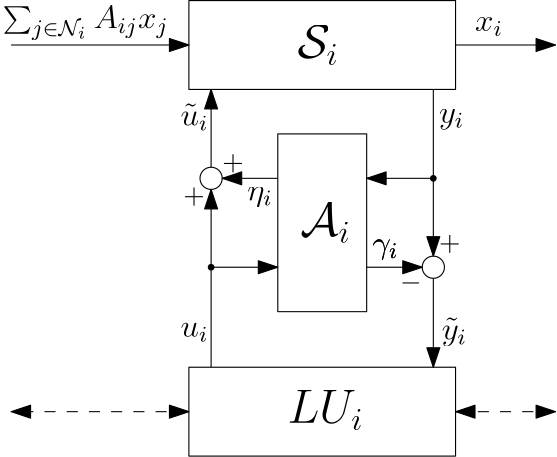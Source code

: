 <?xml version="1.0"?>
<!DOCTYPE ipe SYSTEM "ipe.dtd">
<ipe version="70206" creator="Ipe 7.2.7">
<info created="D:20180618163127" modified="D:20190607112458"/>
<ipestyle name="basic">
<symbol name="arrow/arc(spx)">
<path stroke="sym-stroke" fill="sym-stroke" pen="sym-pen">
0 0 m
-1 0.333 l
-1 -0.333 l
h
</path>
</symbol>
<symbol name="arrow/farc(spx)">
<path stroke="sym-stroke" fill="white" pen="sym-pen">
0 0 m
-1 0.333 l
-1 -0.333 l
h
</path>
</symbol>
<symbol name="arrow/ptarc(spx)">
<path stroke="sym-stroke" fill="sym-stroke" pen="sym-pen">
0 0 m
-1 0.333 l
-0.8 0 l
-1 -0.333 l
h
</path>
</symbol>
<symbol name="arrow/fptarc(spx)">
<path stroke="sym-stroke" fill="white" pen="sym-pen">
0 0 m
-1 0.333 l
-0.8 0 l
-1 -0.333 l
h
</path>
</symbol>
<symbol name="mark/circle(sx)" transformations="translations">
<path fill="sym-stroke">
0.6 0 0 0.6 0 0 e
0.4 0 0 0.4 0 0 e
</path>
</symbol>
<symbol name="mark/disk(sx)" transformations="translations">
<path fill="sym-stroke">
0.6 0 0 0.6 0 0 e
</path>
</symbol>
<symbol name="mark/fdisk(sfx)" transformations="translations">
<group>
<path fill="sym-fill">
0.5 0 0 0.5 0 0 e
</path>
<path fill="sym-stroke" fillrule="eofill">
0.6 0 0 0.6 0 0 e
0.4 0 0 0.4 0 0 e
</path>
</group>
</symbol>
<symbol name="mark/box(sx)" transformations="translations">
<path fill="sym-stroke" fillrule="eofill">
-0.6 -0.6 m
0.6 -0.6 l
0.6 0.6 l
-0.6 0.6 l
h
-0.4 -0.4 m
0.4 -0.4 l
0.4 0.4 l
-0.4 0.4 l
h
</path>
</symbol>
<symbol name="mark/square(sx)" transformations="translations">
<path fill="sym-stroke">
-0.6 -0.6 m
0.6 -0.6 l
0.6 0.6 l
-0.6 0.6 l
h
</path>
</symbol>
<symbol name="mark/fsquare(sfx)" transformations="translations">
<group>
<path fill="sym-fill">
-0.5 -0.5 m
0.5 -0.5 l
0.5 0.5 l
-0.5 0.5 l
h
</path>
<path fill="sym-stroke" fillrule="eofill">
-0.6 -0.6 m
0.6 -0.6 l
0.6 0.6 l
-0.6 0.6 l
h
-0.4 -0.4 m
0.4 -0.4 l
0.4 0.4 l
-0.4 0.4 l
h
</path>
</group>
</symbol>
<symbol name="mark/cross(sx)" transformations="translations">
<group>
<path fill="sym-stroke">
-0.43 -0.57 m
0.57 0.43 l
0.43 0.57 l
-0.57 -0.43 l
h
</path>
<path fill="sym-stroke">
-0.43 0.57 m
0.57 -0.43 l
0.43 -0.57 l
-0.57 0.43 l
h
</path>
</group>
</symbol>
<symbol name="arrow/fnormal(spx)">
<path stroke="sym-stroke" fill="white" pen="sym-pen">
0 0 m
-1 0.333 l
-1 -0.333 l
h
</path>
</symbol>
<symbol name="arrow/pointed(spx)">
<path stroke="sym-stroke" fill="sym-stroke" pen="sym-pen">
0 0 m
-1 0.333 l
-0.8 0 l
-1 -0.333 l
h
</path>
</symbol>
<symbol name="arrow/fpointed(spx)">
<path stroke="sym-stroke" fill="white" pen="sym-pen">
0 0 m
-1 0.333 l
-0.8 0 l
-1 -0.333 l
h
</path>
</symbol>
<symbol name="arrow/linear(spx)">
<path stroke="sym-stroke" pen="sym-pen">
-1 0.333 m
0 0 l
-1 -0.333 l
</path>
</symbol>
<symbol name="arrow/fdouble(spx)">
<path stroke="sym-stroke" fill="white" pen="sym-pen">
0 0 m
-1 0.333 l
-1 -0.333 l
h
-1 0 m
-2 0.333 l
-2 -0.333 l
h
</path>
</symbol>
<symbol name="arrow/double(spx)">
<path stroke="sym-stroke" fill="sym-stroke" pen="sym-pen">
0 0 m
-1 0.333 l
-1 -0.333 l
h
-1 0 m
-2 0.333 l
-2 -0.333 l
h
</path>
</symbol>
<pen name="heavier" value="0.8"/>
<pen name="fat" value="1.2"/>
<pen name="ultrafat" value="2"/>
<symbolsize name="large" value="5"/>
<symbolsize name="small" value="2"/>
<symbolsize name="tiny" value="1.1"/>
<arrowsize name="large" value="10"/>
<arrowsize name="small" value="5"/>
<arrowsize name="tiny" value="3"/>
<color name="red" value="1 0 0"/>
<color name="green" value="0 1 0"/>
<color name="blue" value="0 0 1"/>
<color name="yellow" value="1 1 0"/>
<color name="orange" value="1 0.647 0"/>
<color name="gold" value="1 0.843 0"/>
<color name="purple" value="0.627 0.125 0.941"/>
<color name="gray" value="0.745"/>
<color name="brown" value="0.647 0.165 0.165"/>
<color name="navy" value="0 0 0.502"/>
<color name="pink" value="1 0.753 0.796"/>
<color name="seagreen" value="0.18 0.545 0.341"/>
<color name="turquoise" value="0.251 0.878 0.816"/>
<color name="violet" value="0.933 0.51 0.933"/>
<color name="darkblue" value="0 0 0.545"/>
<color name="darkcyan" value="0 0.545 0.545"/>
<color name="darkgray" value="0.663"/>
<color name="darkgreen" value="0 0.392 0"/>
<color name="darkmagenta" value="0.545 0 0.545"/>
<color name="darkorange" value="1 0.549 0"/>
<color name="darkred" value="0.545 0 0"/>
<color name="lightblue" value="0.678 0.847 0.902"/>
<color name="lightcyan" value="0.878 1 1"/>
<color name="lightgray" value="0.827"/>
<color name="lightgreen" value="0.565 0.933 0.565"/>
<color name="lightyellow" value="1 1 0.878"/>
<dashstyle name="dashed" value="[4] 0"/>
<dashstyle name="dotted" value="[1 3] 0"/>
<dashstyle name="dash dotted" value="[4 2 1 2] 0"/>
<dashstyle name="dash dot dotted" value="[4 2 1 2 1 2] 0"/>
<textsize name="large" value="\large"/>
<textsize name="Large" value="\Large"/>
<textsize name="LARGE" value="\LARGE"/>
<textsize name="huge" value="\huge"/>
<textsize name="Huge" value="\Huge"/>
<textsize name="small" value="\small"/>
<textsize name="footnote" value="\footnotesize"/>
<textsize name="tiny" value="\tiny"/>
<textstyle name="center" begin="\begin{center}" end="\end{center}"/>
<textstyle name="itemize" begin="\begin{itemize}" end="\end{itemize}"/>
<textstyle name="item" begin="\begin{itemize}\item{}" end="\end{itemize}"/>
<gridsize name="4 pts" value="4"/>
<gridsize name="8 pts (~3 mm)" value="8"/>
<gridsize name="16 pts (~6 mm)" value="16"/>
<gridsize name="32 pts (~12 mm)" value="32"/>
<gridsize name="10 pts (~3.5 mm)" value="10"/>
<gridsize name="20 pts (~7 mm)" value="20"/>
<gridsize name="14 pts (~5 mm)" value="14"/>
<gridsize name="28 pts (~10 mm)" value="28"/>
<gridsize name="56 pts (~20 mm)" value="56"/>
<anglesize name="90 deg" value="90"/>
<anglesize name="60 deg" value="60"/>
<anglesize name="45 deg" value="45"/>
<anglesize name="30 deg" value="30"/>
<anglesize name="22.5 deg" value="22.5"/>
<opacity name="10%" value="0.1"/>
<opacity name="30%" value="0.3"/>
<opacity name="50%" value="0.5"/>
<opacity name="75%" value="0.75"/>
<tiling name="falling" angle="-60" step="4" width="1"/>
<tiling name="rising" angle="30" step="4" width="1"/>
</ipestyle>
<page>
<layer name="alpha"/>
<layer name="beta"/>
<layer name="chars"/>
<layer name="dots"/>
<layer name="aux"/>
<layer name="ecc"/>
<view layers="alpha beta chars dots ecc" active="ecc"/>
<path layer="alpha" matrix="-1.5 0 0 1 552 4" stroke="black">
128 720 m
128 688 l
192 688 l
192 720 l
h
</path>
<path matrix="-1 0 0 1 404 20" stroke="black">
4 0 0 4 132 640 e
</path>
<path matrix="-1.33333 0 0 2 530.667 -636" stroke="black">
152 656 m
152 624 l
176 624 l
176 656 l
h
</path>
<path matrix="-1 0 0 1.36364 472 -246.182" stroke="black" arrow="normal/normal">
120 688 m
120 644 l
</path>
<path matrix="-1 0 0 1 472 -12" stroke="black" arrow="normal/normal">
144 640 m
124 640 l
</path>
<path matrix="-1 0 0 0.636364 472 254.182" stroke="black" arrow="normal/normal">
200 644 m
200 688 l
</path>
<path matrix="-1 0 0 1 472 20" stroke="black" arrow="normal/normal">
176 640 m
196 640 l
</path>
<text layer="chars" matrix="1 0 0 1 151.078 -8.592" transformations="translations" pos="152 712" stroke="black" type="label" width="14.917" height="11.766" depth="2.58" valign="baseline" size="LARGE" style="math">\mathcal S_i</text>
<text matrix="1 0 0 1 152.078 -72.592" transformations="translations" pos="152 712" stroke="black" type="label" width="18.238" height="11.766" depth="2.58" valign="baseline" size="LARGE" style="math">\mathcal{A}_i</text>
<text matrix="1 0 0 1 226 4" transformations="translations" pos="128 676" stroke="black" type="label" width="9.089" height="5.152" depth="2.32" valign="baseline" size="large" style="math">y_i</text>
<text matrix="1 0 0 1 202 -43" transformations="translations" pos="128 676" stroke="black" type="label" width="9.453" height="5.152" depth="2.32" valign="baseline" size="large" style="math">\gamma_i</text>
<text matrix="1 0 0 1 148 -13" transformations="translations" pos="128 676" stroke="black" type="label" width="7.749" height="5.812" depth="0.83" valign="baseline" style="math">+</text>
<text matrix="1 0 0 1 212 -56" transformations="translations" pos="128 676" stroke="black" type="label" width="7.749" height="5.812" depth="0.83" valign="baseline" style="math">-</text>
<text matrix="1 0 0 1 226 -42" transformations="translations" pos="128 676" stroke="black" type="label" width="7.749" height="5.812" depth="0.83" valign="baseline" style="math">+</text>
<text matrix="1 0 0 1 134 -25" transformations="translations" pos="128 676" stroke="black" type="label" width="7.749" height="5.812" depth="0.83" valign="baseline" style="math">+</text>
<text matrix="1 0 0 1 227 -74" transformations="translations" pos="128 676" stroke="black" type="label" width="9.089" height="7.939" depth="2.32" valign="baseline" size="large" style="math">\tilde y_i</text>
<text matrix="1 0 0 1 133 -73" transformations="translations" pos="128 676" stroke="black" type="label" width="10.044" height="5.151" depth="1.79" valign="baseline" size="large" style="math">u_i</text>
<text matrix="1 0 0 1 133 3" transformations="translations" pos="128 676" stroke="black" type="label" width="10.044" height="7.938" depth="1.79" valign="baseline" size="large" style="math">\tilde u_i</text>
<path layer="alpha" matrix="-1 0 0 1 472 20" stroke="black" arrow="normal/normal">
120 640 m
144 640 l
</path>
<path matrix="-1 0 0 1 472 20" stroke="black" arrow="normal/normal">
200 608 m
176 608 l
</path>
<text layer="chars" matrix="1 0 0 1 157 -24" transformations="translations" pos="128 676" stroke="black" type="label" width="9.157" height="5.152" depth="2.32" valign="baseline" size="large" style="math">\eta_i</text>
<path layer="alpha" matrix="-1 0 0 1 484 -12" stroke="black">
4 0 0 4 132 640 e
</path>
<use layer="dots" name="mark/disk(sx)" pos="272 628" size="small" stroke="black"/>
<use name="mark/disk(sx)" pos="352 660" size="small" stroke="black"/>
<text layer="chars" matrix="1 0 0 1 -92.5075 24" transformations="translations" pos="392 548" stroke="black" type="label" width="27.409" height="11.766" depth="2.58" valign="baseline" size="LARGE" style="math">LU_i</text>
<text matrix="1 0 0 1 202 -43" transformations="translations" pos="128 676" stroke="black" type="label" width="9.453" height="5.152" depth="2.32" valign="baseline" size="large" style="math">\gamma_i</text>
<path layer="alpha" matrix="-1 0 0 1 472 -4" stroke="black" rarrow="normal/normal">
208 712 m
272 712 l
</path>
<text layer="chars" matrix="1 0 0 1 69 38" transformations="translations" pos="128 676" stroke="black" type="label" width="59.7" height="8.17" depth="4.04" valign="baseline" size="large" style="math">\sum_{j \in \mathcal N_i} A_{ij}x_j</text>
<text matrix="1 0 0 1 239 37" transformations="translations" pos="128 676" stroke="black" type="label" width="10.033" height="5.151" depth="1.79" valign="baseline" size="large" style="math">x_i</text>
<path layer="alpha" matrix="-0.5625 0 0 1 513 -4" stroke="black" rarrow="normal/normal">
208 712 m
272 712 l
</path>
<path matrix="-1.5 0 0 1 552 -128" stroke="black">
128 720 m
128 688 l
192 688 l
192 720 l
h
</path>
<path stroke="black" arrow="normal/normal">
352 624 m
352 592 l
</path>
<path matrix="1 0 0 1.06667 0 -39.4667" stroke="black" arrow="normal/normal">
272 592 m
272 652 l
</path>
<path layer="aux" matrix="-0.9375 0 0 1 459 64" stroke="black" dash="dashed" rarrow="normal/normal">
208 520 m
272 520 l
</path>
<path matrix="-0.5625 0 0 1 513 64" stroke="black" dash="dashed" rarrow="normal/normal">
208 520 m
272 520 l
</path>
<text matrix="1 0 0 1 77 -86" transformations="translations" pos="128 676" stroke="black" type="label" width="50.069" height="9.868" depth="4.51" valign="baseline" size="large" style="math">\hat x^d_{j}, j \in \mathcal N_i</text>
<text matrix="1 0 0 1 77 -119" transformations="translations" pos="128 676" stroke="black" type="label" width="49.089" height="8.172" depth="3.34" valign="baseline" size="large" style="math">a_{j}, j \in \mathcal N_i</text>
<text matrix="1 0 0 1 245 -115" transformations="translations" pos="128 676" stroke="black" type="label" width="9.526" height="5.151" depth="1.79" valign="baseline" size="large" style="math">a_{i}</text>
<path matrix="-0.9375 0 0 1 459 48" stroke="black" dash="dashed" rarrow="normal/normal">
208 520 m
272 520 l
</path>
<path matrix="-0.5625 0 0 1 513 48" stroke="black" dash="dashed" rarrow="normal/normal">
208 520 m
272 520 l
</path>
<text matrix="1 0 0 1 245 -86" transformations="translations" pos="128 676" stroke="black" type="label" width="11.508" height="9.868" depth="4.51" valign="baseline" size="large" style="math">\hat x^d_{j}</text>
<path layer="ecc" stroke="black" dash="dashed" arrow="normal/normal" rarrow="normal/normal">
264 576 m
200 576 l
</path>
<path stroke="black" dash="dashed" arrow="normal/normal" rarrow="normal/normal">
396 576 m
360 576 l
</path>
</page>
</ipe>
